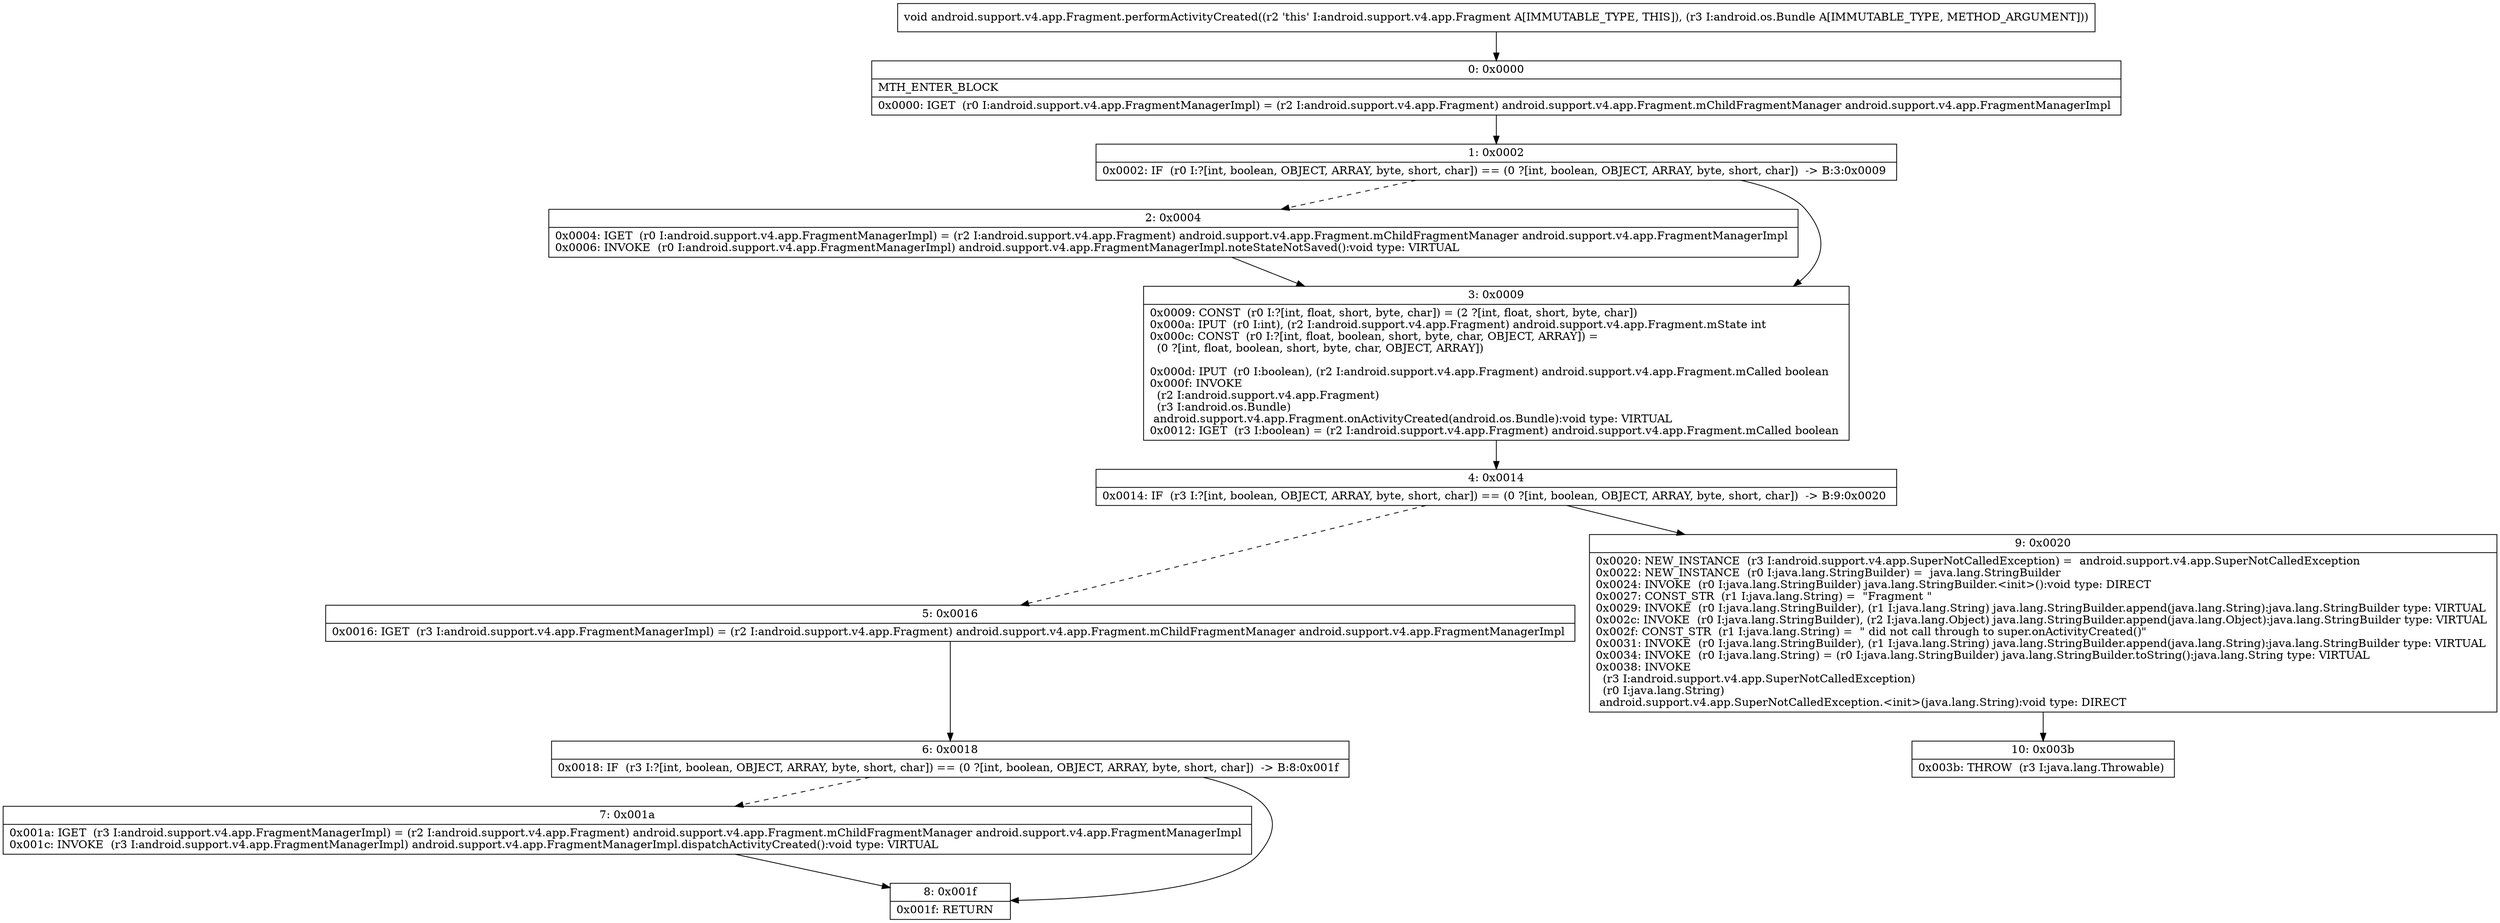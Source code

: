 digraph "CFG forandroid.support.v4.app.Fragment.performActivityCreated(Landroid\/os\/Bundle;)V" {
Node_0 [shape=record,label="{0\:\ 0x0000|MTH_ENTER_BLOCK\l|0x0000: IGET  (r0 I:android.support.v4.app.FragmentManagerImpl) = (r2 I:android.support.v4.app.Fragment) android.support.v4.app.Fragment.mChildFragmentManager android.support.v4.app.FragmentManagerImpl \l}"];
Node_1 [shape=record,label="{1\:\ 0x0002|0x0002: IF  (r0 I:?[int, boolean, OBJECT, ARRAY, byte, short, char]) == (0 ?[int, boolean, OBJECT, ARRAY, byte, short, char])  \-\> B:3:0x0009 \l}"];
Node_2 [shape=record,label="{2\:\ 0x0004|0x0004: IGET  (r0 I:android.support.v4.app.FragmentManagerImpl) = (r2 I:android.support.v4.app.Fragment) android.support.v4.app.Fragment.mChildFragmentManager android.support.v4.app.FragmentManagerImpl \l0x0006: INVOKE  (r0 I:android.support.v4.app.FragmentManagerImpl) android.support.v4.app.FragmentManagerImpl.noteStateNotSaved():void type: VIRTUAL \l}"];
Node_3 [shape=record,label="{3\:\ 0x0009|0x0009: CONST  (r0 I:?[int, float, short, byte, char]) = (2 ?[int, float, short, byte, char]) \l0x000a: IPUT  (r0 I:int), (r2 I:android.support.v4.app.Fragment) android.support.v4.app.Fragment.mState int \l0x000c: CONST  (r0 I:?[int, float, boolean, short, byte, char, OBJECT, ARRAY]) = \l  (0 ?[int, float, boolean, short, byte, char, OBJECT, ARRAY])\l \l0x000d: IPUT  (r0 I:boolean), (r2 I:android.support.v4.app.Fragment) android.support.v4.app.Fragment.mCalled boolean \l0x000f: INVOKE  \l  (r2 I:android.support.v4.app.Fragment)\l  (r3 I:android.os.Bundle)\l android.support.v4.app.Fragment.onActivityCreated(android.os.Bundle):void type: VIRTUAL \l0x0012: IGET  (r3 I:boolean) = (r2 I:android.support.v4.app.Fragment) android.support.v4.app.Fragment.mCalled boolean \l}"];
Node_4 [shape=record,label="{4\:\ 0x0014|0x0014: IF  (r3 I:?[int, boolean, OBJECT, ARRAY, byte, short, char]) == (0 ?[int, boolean, OBJECT, ARRAY, byte, short, char])  \-\> B:9:0x0020 \l}"];
Node_5 [shape=record,label="{5\:\ 0x0016|0x0016: IGET  (r3 I:android.support.v4.app.FragmentManagerImpl) = (r2 I:android.support.v4.app.Fragment) android.support.v4.app.Fragment.mChildFragmentManager android.support.v4.app.FragmentManagerImpl \l}"];
Node_6 [shape=record,label="{6\:\ 0x0018|0x0018: IF  (r3 I:?[int, boolean, OBJECT, ARRAY, byte, short, char]) == (0 ?[int, boolean, OBJECT, ARRAY, byte, short, char])  \-\> B:8:0x001f \l}"];
Node_7 [shape=record,label="{7\:\ 0x001a|0x001a: IGET  (r3 I:android.support.v4.app.FragmentManagerImpl) = (r2 I:android.support.v4.app.Fragment) android.support.v4.app.Fragment.mChildFragmentManager android.support.v4.app.FragmentManagerImpl \l0x001c: INVOKE  (r3 I:android.support.v4.app.FragmentManagerImpl) android.support.v4.app.FragmentManagerImpl.dispatchActivityCreated():void type: VIRTUAL \l}"];
Node_8 [shape=record,label="{8\:\ 0x001f|0x001f: RETURN   \l}"];
Node_9 [shape=record,label="{9\:\ 0x0020|0x0020: NEW_INSTANCE  (r3 I:android.support.v4.app.SuperNotCalledException) =  android.support.v4.app.SuperNotCalledException \l0x0022: NEW_INSTANCE  (r0 I:java.lang.StringBuilder) =  java.lang.StringBuilder \l0x0024: INVOKE  (r0 I:java.lang.StringBuilder) java.lang.StringBuilder.\<init\>():void type: DIRECT \l0x0027: CONST_STR  (r1 I:java.lang.String) =  \"Fragment \" \l0x0029: INVOKE  (r0 I:java.lang.StringBuilder), (r1 I:java.lang.String) java.lang.StringBuilder.append(java.lang.String):java.lang.StringBuilder type: VIRTUAL \l0x002c: INVOKE  (r0 I:java.lang.StringBuilder), (r2 I:java.lang.Object) java.lang.StringBuilder.append(java.lang.Object):java.lang.StringBuilder type: VIRTUAL \l0x002f: CONST_STR  (r1 I:java.lang.String) =  \" did not call through to super.onActivityCreated()\" \l0x0031: INVOKE  (r0 I:java.lang.StringBuilder), (r1 I:java.lang.String) java.lang.StringBuilder.append(java.lang.String):java.lang.StringBuilder type: VIRTUAL \l0x0034: INVOKE  (r0 I:java.lang.String) = (r0 I:java.lang.StringBuilder) java.lang.StringBuilder.toString():java.lang.String type: VIRTUAL \l0x0038: INVOKE  \l  (r3 I:android.support.v4.app.SuperNotCalledException)\l  (r0 I:java.lang.String)\l android.support.v4.app.SuperNotCalledException.\<init\>(java.lang.String):void type: DIRECT \l}"];
Node_10 [shape=record,label="{10\:\ 0x003b|0x003b: THROW  (r3 I:java.lang.Throwable) \l}"];
MethodNode[shape=record,label="{void android.support.v4.app.Fragment.performActivityCreated((r2 'this' I:android.support.v4.app.Fragment A[IMMUTABLE_TYPE, THIS]), (r3 I:android.os.Bundle A[IMMUTABLE_TYPE, METHOD_ARGUMENT])) }"];
MethodNode -> Node_0;
Node_0 -> Node_1;
Node_1 -> Node_2[style=dashed];
Node_1 -> Node_3;
Node_2 -> Node_3;
Node_3 -> Node_4;
Node_4 -> Node_5[style=dashed];
Node_4 -> Node_9;
Node_5 -> Node_6;
Node_6 -> Node_7[style=dashed];
Node_6 -> Node_8;
Node_7 -> Node_8;
Node_9 -> Node_10;
}


